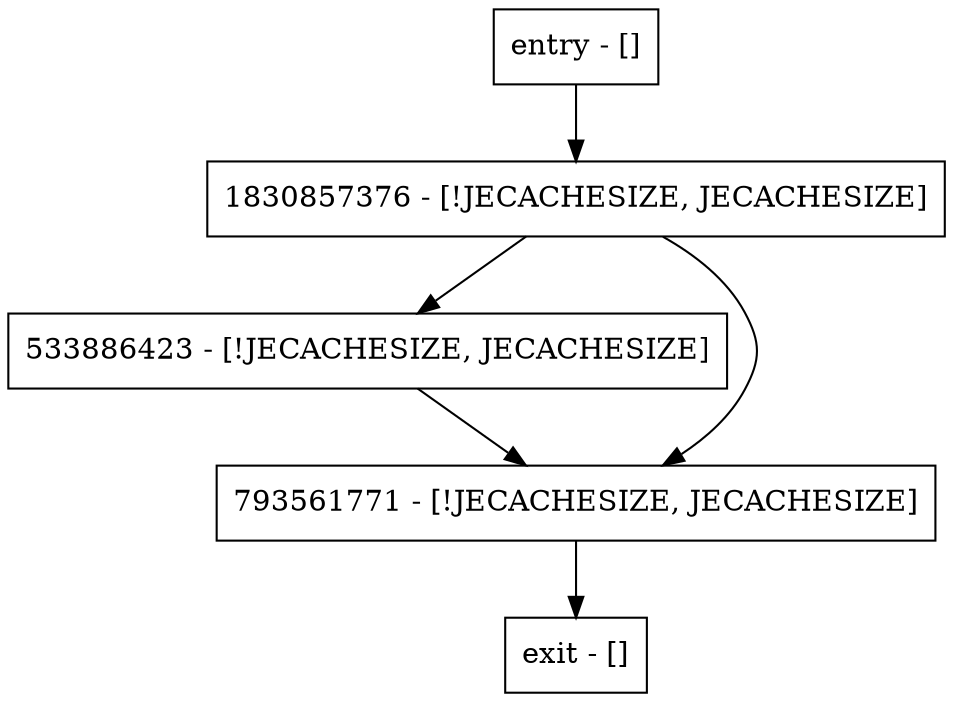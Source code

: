digraph getLogSize {
node [shape=record];
entry [label="entry - []"];
exit [label="exit - []"];
533886423 [label="533886423 - [!JECACHESIZE, JECACHESIZE]"];
793561771 [label="793561771 - [!JECACHESIZE, JECACHESIZE]"];
1830857376 [label="1830857376 - [!JECACHESIZE, JECACHESIZE]"];
entry;
exit;
entry -> 1830857376;
533886423 -> 793561771;
793561771 -> exit;
1830857376 -> 533886423;
1830857376 -> 793561771;
}

